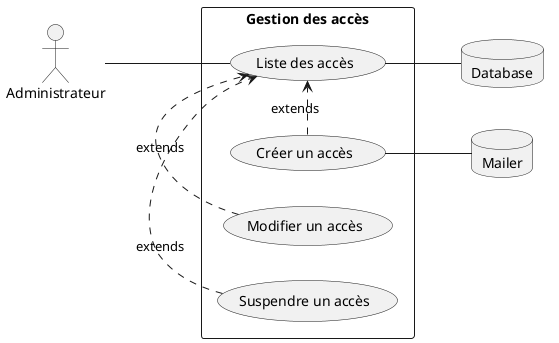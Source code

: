 @startuml
left to right direction
skinparam packageStyle rectangle
actor Administrateur
database Database
database Mailer

rectangle "Gestion des accès" {
    Administrateur -- (Liste des accès)
    (Liste des accès) -- Database
    (Créer un accès) .> (Liste des accès) : extends
    (Modifier un accès) .> (Liste des accès) : extends
    (Créer un accès) -- Mailer
    (Suspendre un accès) .> (Liste des accès) : extends
}
@enduml